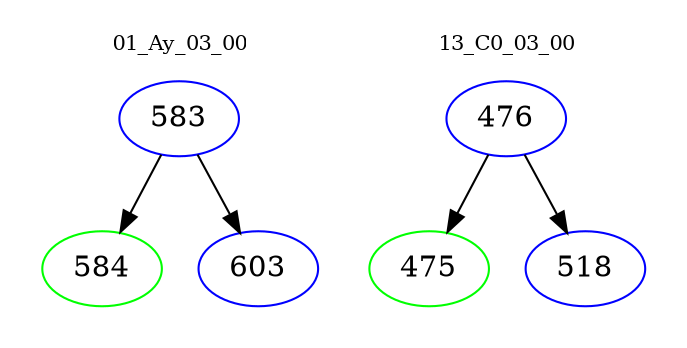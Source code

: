 digraph{
subgraph cluster_0 {
color = white
label = "01_Ay_03_00";
fontsize=10;
T0_583 [label="583", color="blue"]
T0_583 -> T0_584 [color="black"]
T0_584 [label="584", color="green"]
T0_583 -> T0_603 [color="black"]
T0_603 [label="603", color="blue"]
}
subgraph cluster_1 {
color = white
label = "13_C0_03_00";
fontsize=10;
T1_476 [label="476", color="blue"]
T1_476 -> T1_475 [color="black"]
T1_475 [label="475", color="green"]
T1_476 -> T1_518 [color="black"]
T1_518 [label="518", color="blue"]
}
}

